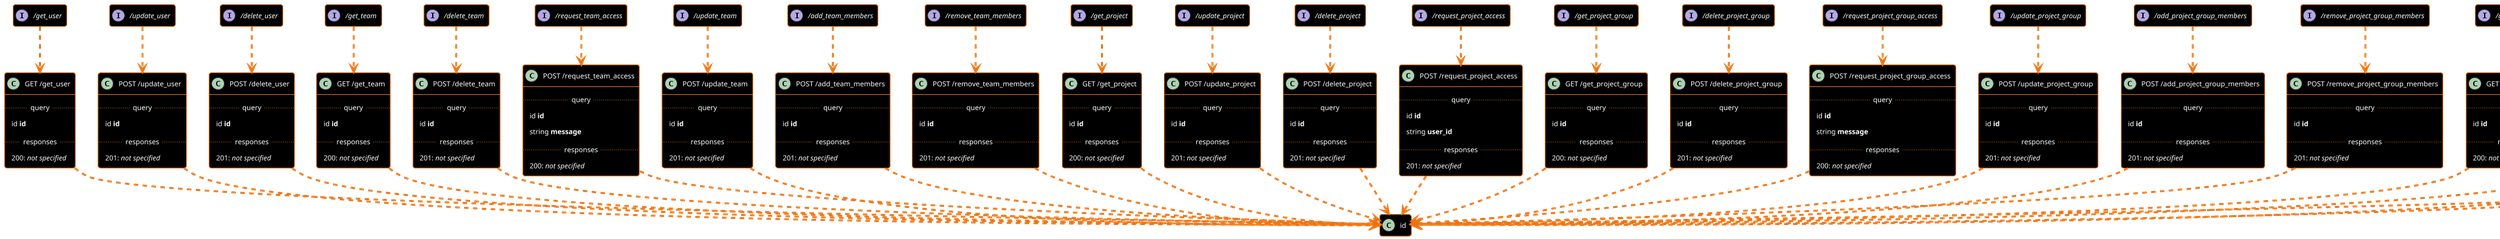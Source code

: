 @startuml
!theme aws-orange
skinparam classBackgroundColor black
hide empty members
set namespaceSeparator none

interface "/get_user" {
}

class "GET /get_user" {
.. query ..
{field} id <b>id</b>
.. responses ..
200: {field} <i>not specified</i> 
}

"GET /get_user" ..> id

"/get_user" ..> "GET /get_user"



interface "/list_users" {
}

class "GET /list_users" {
.. query ..
{field} boolean all
.. responses ..
200: {field} <i>not specified</i> 
}



"/list_users" ..> "GET /list_users"



interface "/create_user" {
}

class "POST /create_user" {

.. responses ..
201: {field} <i>not specified</i> 
}



"/create_user" ..> "POST /create_user"



interface "/update_user" {
}

class "POST /update_user" {
.. query ..
{field} id <b>id</b>
.. responses ..
201: {field} <i>not specified</i> 
}

"POST /update_user" ..> id

"/update_user" ..> "POST /update_user"



interface "/delete_user" {
}

class "POST /delete_user" {
.. query ..
{field} id <b>id</b>
.. responses ..
201: {field} <i>not specified</i> 
}

"POST /delete_user" ..> id

"/delete_user" ..> "POST /delete_user"



interface "/list_teams" {
}

class "GET /list_teams" {
.. query ..
{field} boolean <b>all</b>
.. responses ..
200: {field} <i>not specified</i> 
}



"/list_teams" ..> "GET /list_teams"



interface "/get_team" {
}

class "GET /get_team" {
.. query ..
{field} id <b>id</b>
.. responses ..
200: {field} <i>not specified</i> 
}

"GET /get_team" ..> id

"/get_team" ..> "GET /get_team"



interface "/create_team" {
}

class "POST /create_team" {

.. responses ..
201: {field} <i>not specified</i> 
}



"/create_team" ..> "POST /create_team"



interface "/delete_team" {
}

class "POST /delete_team" {
.. query ..
{field} id <b>id</b>
.. responses ..
201: {field} <i>not specified</i> 
}

"POST /delete_team" ..> id

"/delete_team" ..> "POST /delete_team"



interface "/request_team_access" {
}

class "POST /request_team_access" {
.. query ..
{field} id <b>id</b>
{field} string <b>message</b>
.. responses ..
200: {field} <i>not specified</i> 
}

"POST /request_team_access" ..> id

"/request_team_access" ..> "POST /request_team_access"



interface "/update_team" {
}

class "POST /update_team" {
.. query ..
{field} id <b>id</b>
.. responses ..
201: {field} <i>not specified</i> 
}

"POST /update_team" ..> id

"/update_team" ..> "POST /update_team"



interface "/add_team_members" {
}

class "POST /add_team_members" {
.. query ..
{field} id <b>id</b>
.. responses ..
201: {field} <i>not specified</i> 
}

"POST /add_team_members" ..> id

"/add_team_members" ..> "POST /add_team_members"



interface "/remove_team_members" {
}

class "POST /remove_team_members" {
.. query ..
{field} id <b>id</b>
.. responses ..
201: {field} <i>not specified</i> 
}

"POST /remove_team_members" ..> id

"/remove_team_members" ..> "POST /remove_team_members"



interface "/list_projects" {
}

class "GET /list_projects" {
.. query ..
{field} boolean have_access
.. responses ..
200: {field} <i>not specified</i> 
}



"/list_projects" ..> "GET /list_projects"



interface "/get_project" {
}

class "GET /get_project" {
.. query ..
{field} id <b>id</b>
.. responses ..
200: {field} <i>not specified</i> 
}

"GET /get_project" ..> id

"/get_project" ..> "GET /get_project"



interface "/create_project" {
}

class "POST /create_project" {

.. responses ..
201: {field} <i>not specified</i> 
}



"/create_project" ..> "POST /create_project"



interface "/update_project" {
}

class "POST /update_project" {
.. query ..
{field} id <b>id</b>
.. responses ..
201: {field} <i>not specified</i> 
}

"POST /update_project" ..> id

"/update_project" ..> "POST /update_project"



interface "/delete_project" {
}

class "POST /delete_project" {
.. query ..
{field} id <b>id</b>
.. responses ..
201: {field} <i>not specified</i> 
}

"POST /delete_project" ..> id

"/delete_project" ..> "POST /delete_project"



interface "/request_project_access" {
}

class "POST /request_project_access" {
.. query ..
{field} id <b>id</b>
{field} string <b>user_id</b>
.. responses ..
201: {field} <i>not specified</i> 
}

"POST /request_project_access" ..> id

"/request_project_access" ..> "POST /request_project_access"



interface "/list_project_groups" {
}

class "GET /list_project_groups" {
.. query ..
{field} boolean all
{field} string principal
.. responses ..
200: {field} <i>not specified</i> 
}



"/list_project_groups" ..> "GET /list_project_groups"



interface "/get_project_group" {
}

class "GET /get_project_group" {
.. query ..
{field} id <b>id</b>
.. responses ..
200: {field} <i>not specified</i> 
}

"GET /get_project_group" ..> id

"/get_project_group" ..> "GET /get_project_group"



interface "/create_project_group" {
}

class "POST /create_project_group" {

.. responses ..
201: {field} <i>not specified</i> 
}



"/create_project_group" ..> "POST /create_project_group"



interface "/delete_project_group" {
}

class "POST /delete_project_group" {
.. query ..
{field} id <b>id</b>
.. responses ..
201: {field} <i>not specified</i> 
}

"POST /delete_project_group" ..> id

"/delete_project_group" ..> "POST /delete_project_group"



interface "/request_project_group_access" {
}

class "POST /request_project_group_access" {
.. query ..
{field} id <b>id</b>
{field} string <b>message</b>
.. responses ..
200: {field} <i>not specified</i> 
}

"POST /request_project_group_access" ..> id

"/request_project_group_access" ..> "POST /request_project_group_access"



interface "/update_project_group" {
}

class "POST /update_project_group" {
.. query ..
{field} id <b>id</b>
.. responses ..
201: {field} <i>not specified</i> 
}

"POST /update_project_group" ..> id

"/update_project_group" ..> "POST /update_project_group"



interface "/add_project_group_members" {
}

class "POST /add_project_group_members" {
.. query ..
{field} id <b>id</b>
.. responses ..
201: {field} <i>not specified</i> 
}

"POST /add_project_group_members" ..> id

"/add_project_group_members" ..> "POST /add_project_group_members"



interface "/remove_project_group_members" {
}

class "POST /remove_project_group_members" {
.. query ..
{field} id <b>id</b>
.. responses ..
201: {field} <i>not specified</i> 
}

"POST /remove_project_group_members" ..> id

"/remove_project_group_members" ..> "POST /remove_project_group_members"



interface "/get_project_type" {
}

class "GET /get_project_type" {
.. query ..
{field} id <b>id</b>
.. responses ..
200: {field} <i>not specified</i> 
}

"GET /get_project_type" ..> id

"/get_project_type" ..> "GET /get_project_type"



interface "/list_project_types" {
}

class "GET /list_project_types" {

.. responses ..
200: {field} <i>not specified</i> 
}



"/list_project_types" ..> "GET /list_project_types"



interface "/create_association" {
}

class "POST /create_association" {

.. responses ..
201: {field} <i>not specified</i> 
}



"/create_association" ..> "POST /create_association"



interface "/delete_association" {
}

class "POST /delete_association" {
.. query ..
{field} id <b>id</b>
.. responses ..
201: {field} <i>not specified</i> 
}

"POST /delete_association" ..> id

"/delete_association" ..> "POST /delete_association"



interface "/get_association" {
}

class "GET /get_association" {
.. query ..
{field} id <b>id</b>
.. responses ..
200: {field} <i>not specified</i> 
}

"GET /get_association" ..> id

"/get_association" ..> "GET /get_association"



interface "/list_associations" {
}

class "GET /list_associations" {

.. responses ..
200: {field} <i>not specified</i> 
}



"/list_associations" ..> "GET /list_associations"



interface "/get_projects_for_principal" {
}

class "GET /get_projects_for_principal" {
.. query ..
{field} id <b>id</b>
.. responses ..
200: {field} <i>not specified</i> 
}

"GET /get_projects_for_principal" ..> id

"/get_projects_for_principal" ..> "GET /get_projects_for_principal"



interface "/get_users_for_resource" {
}

class "GET /get_users_for_resource" {
.. query ..
{field} id <b>id</b>
.. responses ..
200: {field} <i>not specified</i> 
}

"GET /get_users_for_resource" ..> id

"/get_users_for_resource" ..> "GET /get_users_for_resource"



@enduml
